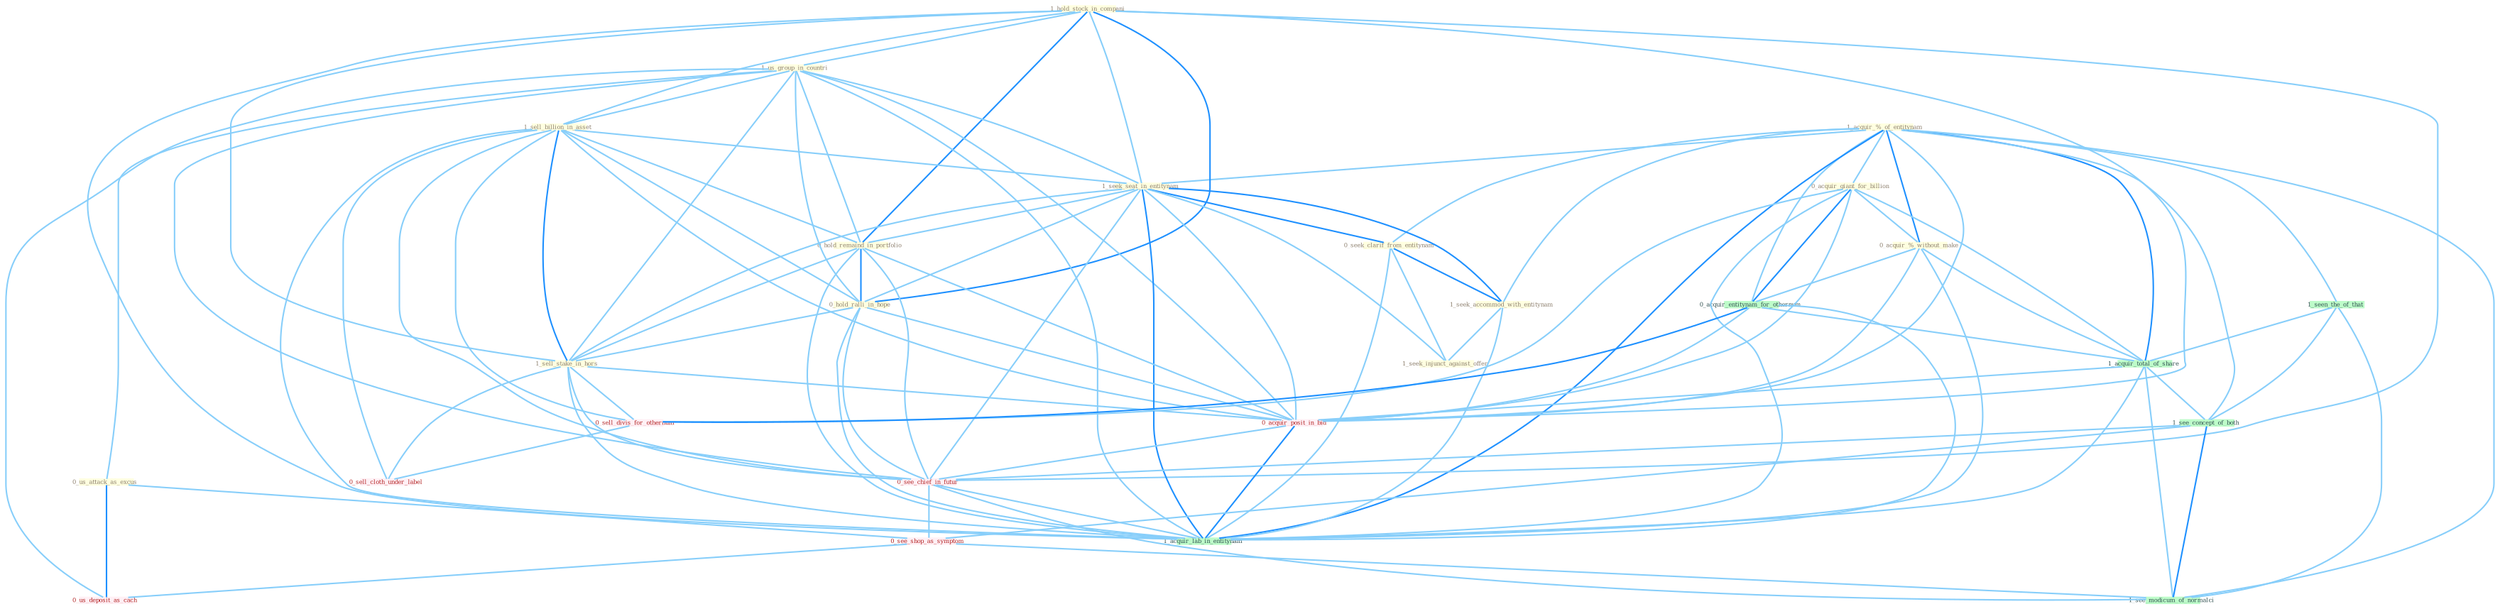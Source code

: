 Graph G{ 
    node
    [shape=polygon,style=filled,width=.5,height=.06,color="#BDFCC9",fixedsize=true,fontsize=4,
    fontcolor="#2f4f4f"];
    {node
    [color="#ffffe0", fontcolor="#8b7d6b"] "1_acquir_%_of_entitynam " "0_acquir_giant_for_billion " "1_hold_stock_in_compani " "1_us_group_in_countri " "1_sell_billion_in_asset " "1_seek_seat_in_entitynam " "0_us_attack_as_excus " "0_hold_remaind_in_portfolio " "0_seek_clarif_from_entitynam " "0_hold_ralli_in_hope " "1_seek_accommod_with_entitynam " "1_seek_injunct_against_offer " "0_acquir_%_without_make " "1_sell_stake_in_hors "}
{node [color="#fff0f5", fontcolor="#b22222"] "0_sell_divis_for_othernum " "0_sell_cloth_under_label " "0_acquir_posit_in_bid " "0_see_chief_in_futur " "0_see_shop_as_symptom " "0_us_deposit_as_cach "}
edge [color="#B0E2FF"];

	"1_acquir_%_of_entitynam " -- "0_acquir_giant_for_billion " [w="1", color="#87cefa" ];
	"1_acquir_%_of_entitynam " -- "1_seek_seat_in_entitynam " [w="1", color="#87cefa" ];
	"1_acquir_%_of_entitynam " -- "0_seek_clarif_from_entitynam " [w="1", color="#87cefa" ];
	"1_acquir_%_of_entitynam " -- "1_seek_accommod_with_entitynam " [w="1", color="#87cefa" ];
	"1_acquir_%_of_entitynam " -- "0_acquir_%_without_make " [w="2", color="#1e90ff" , len=0.8];
	"1_acquir_%_of_entitynam " -- "0_acquir_entitynam_for_othernum " [w="1", color="#87cefa" ];
	"1_acquir_%_of_entitynam " -- "1_seen_the_of_that " [w="1", color="#87cefa" ];
	"1_acquir_%_of_entitynam " -- "1_acquir_total_of_share " [w="2", color="#1e90ff" , len=0.8];
	"1_acquir_%_of_entitynam " -- "0_acquir_posit_in_bid " [w="1", color="#87cefa" ];
	"1_acquir_%_of_entitynam " -- "1_see_concept_of_both " [w="1", color="#87cefa" ];
	"1_acquir_%_of_entitynam " -- "1_acquir_lab_in_entitynam " [w="2", color="#1e90ff" , len=0.8];
	"1_acquir_%_of_entitynam " -- "1_see_modicum_of_normalci " [w="1", color="#87cefa" ];
	"0_acquir_giant_for_billion " -- "0_acquir_%_without_make " [w="1", color="#87cefa" ];
	"0_acquir_giant_for_billion " -- "0_acquir_entitynam_for_othernum " [w="2", color="#1e90ff" , len=0.8];
	"0_acquir_giant_for_billion " -- "0_sell_divis_for_othernum " [w="1", color="#87cefa" ];
	"0_acquir_giant_for_billion " -- "1_acquir_total_of_share " [w="1", color="#87cefa" ];
	"0_acquir_giant_for_billion " -- "0_acquir_posit_in_bid " [w="1", color="#87cefa" ];
	"0_acquir_giant_for_billion " -- "1_acquir_lab_in_entitynam " [w="1", color="#87cefa" ];
	"1_hold_stock_in_compani " -- "1_us_group_in_countri " [w="1", color="#87cefa" ];
	"1_hold_stock_in_compani " -- "1_sell_billion_in_asset " [w="1", color="#87cefa" ];
	"1_hold_stock_in_compani " -- "1_seek_seat_in_entitynam " [w="1", color="#87cefa" ];
	"1_hold_stock_in_compani " -- "0_hold_remaind_in_portfolio " [w="2", color="#1e90ff" , len=0.8];
	"1_hold_stock_in_compani " -- "0_hold_ralli_in_hope " [w="2", color="#1e90ff" , len=0.8];
	"1_hold_stock_in_compani " -- "1_sell_stake_in_hors " [w="1", color="#87cefa" ];
	"1_hold_stock_in_compani " -- "0_acquir_posit_in_bid " [w="1", color="#87cefa" ];
	"1_hold_stock_in_compani " -- "0_see_chief_in_futur " [w="1", color="#87cefa" ];
	"1_hold_stock_in_compani " -- "1_acquir_lab_in_entitynam " [w="1", color="#87cefa" ];
	"1_us_group_in_countri " -- "1_sell_billion_in_asset " [w="1", color="#87cefa" ];
	"1_us_group_in_countri " -- "1_seek_seat_in_entitynam " [w="1", color="#87cefa" ];
	"1_us_group_in_countri " -- "0_us_attack_as_excus " [w="1", color="#87cefa" ];
	"1_us_group_in_countri " -- "0_hold_remaind_in_portfolio " [w="1", color="#87cefa" ];
	"1_us_group_in_countri " -- "0_hold_ralli_in_hope " [w="1", color="#87cefa" ];
	"1_us_group_in_countri " -- "1_sell_stake_in_hors " [w="1", color="#87cefa" ];
	"1_us_group_in_countri " -- "0_acquir_posit_in_bid " [w="1", color="#87cefa" ];
	"1_us_group_in_countri " -- "0_see_chief_in_futur " [w="1", color="#87cefa" ];
	"1_us_group_in_countri " -- "1_acquir_lab_in_entitynam " [w="1", color="#87cefa" ];
	"1_us_group_in_countri " -- "0_us_deposit_as_cach " [w="1", color="#87cefa" ];
	"1_sell_billion_in_asset " -- "1_seek_seat_in_entitynam " [w="1", color="#87cefa" ];
	"1_sell_billion_in_asset " -- "0_hold_remaind_in_portfolio " [w="1", color="#87cefa" ];
	"1_sell_billion_in_asset " -- "0_hold_ralli_in_hope " [w="1", color="#87cefa" ];
	"1_sell_billion_in_asset " -- "1_sell_stake_in_hors " [w="2", color="#1e90ff" , len=0.8];
	"1_sell_billion_in_asset " -- "0_sell_divis_for_othernum " [w="1", color="#87cefa" ];
	"1_sell_billion_in_asset " -- "0_sell_cloth_under_label " [w="1", color="#87cefa" ];
	"1_sell_billion_in_asset " -- "0_acquir_posit_in_bid " [w="1", color="#87cefa" ];
	"1_sell_billion_in_asset " -- "0_see_chief_in_futur " [w="1", color="#87cefa" ];
	"1_sell_billion_in_asset " -- "1_acquir_lab_in_entitynam " [w="1", color="#87cefa" ];
	"1_seek_seat_in_entitynam " -- "0_hold_remaind_in_portfolio " [w="1", color="#87cefa" ];
	"1_seek_seat_in_entitynam " -- "0_seek_clarif_from_entitynam " [w="2", color="#1e90ff" , len=0.8];
	"1_seek_seat_in_entitynam " -- "0_hold_ralli_in_hope " [w="1", color="#87cefa" ];
	"1_seek_seat_in_entitynam " -- "1_seek_accommod_with_entitynam " [w="2", color="#1e90ff" , len=0.8];
	"1_seek_seat_in_entitynam " -- "1_seek_injunct_against_offer " [w="1", color="#87cefa" ];
	"1_seek_seat_in_entitynam " -- "1_sell_stake_in_hors " [w="1", color="#87cefa" ];
	"1_seek_seat_in_entitynam " -- "0_acquir_posit_in_bid " [w="1", color="#87cefa" ];
	"1_seek_seat_in_entitynam " -- "0_see_chief_in_futur " [w="1", color="#87cefa" ];
	"1_seek_seat_in_entitynam " -- "1_acquir_lab_in_entitynam " [w="2", color="#1e90ff" , len=0.8];
	"0_us_attack_as_excus " -- "0_see_shop_as_symptom " [w="1", color="#87cefa" ];
	"0_us_attack_as_excus " -- "0_us_deposit_as_cach " [w="2", color="#1e90ff" , len=0.8];
	"0_hold_remaind_in_portfolio " -- "0_hold_ralli_in_hope " [w="2", color="#1e90ff" , len=0.8];
	"0_hold_remaind_in_portfolio " -- "1_sell_stake_in_hors " [w="1", color="#87cefa" ];
	"0_hold_remaind_in_portfolio " -- "0_acquir_posit_in_bid " [w="1", color="#87cefa" ];
	"0_hold_remaind_in_portfolio " -- "0_see_chief_in_futur " [w="1", color="#87cefa" ];
	"0_hold_remaind_in_portfolio " -- "1_acquir_lab_in_entitynam " [w="1", color="#87cefa" ];
	"0_seek_clarif_from_entitynam " -- "1_seek_accommod_with_entitynam " [w="2", color="#1e90ff" , len=0.8];
	"0_seek_clarif_from_entitynam " -- "1_seek_injunct_against_offer " [w="1", color="#87cefa" ];
	"0_seek_clarif_from_entitynam " -- "1_acquir_lab_in_entitynam " [w="1", color="#87cefa" ];
	"0_hold_ralli_in_hope " -- "1_sell_stake_in_hors " [w="1", color="#87cefa" ];
	"0_hold_ralli_in_hope " -- "0_acquir_posit_in_bid " [w="1", color="#87cefa" ];
	"0_hold_ralli_in_hope " -- "0_see_chief_in_futur " [w="1", color="#87cefa" ];
	"0_hold_ralli_in_hope " -- "1_acquir_lab_in_entitynam " [w="1", color="#87cefa" ];
	"1_seek_accommod_with_entitynam " -- "1_seek_injunct_against_offer " [w="1", color="#87cefa" ];
	"1_seek_accommod_with_entitynam " -- "1_acquir_lab_in_entitynam " [w="1", color="#87cefa" ];
	"0_acquir_%_without_make " -- "0_acquir_entitynam_for_othernum " [w="1", color="#87cefa" ];
	"0_acquir_%_without_make " -- "1_acquir_total_of_share " [w="1", color="#87cefa" ];
	"0_acquir_%_without_make " -- "0_acquir_posit_in_bid " [w="1", color="#87cefa" ];
	"0_acquir_%_without_make " -- "1_acquir_lab_in_entitynam " [w="1", color="#87cefa" ];
	"1_sell_stake_in_hors " -- "0_sell_divis_for_othernum " [w="1", color="#87cefa" ];
	"1_sell_stake_in_hors " -- "0_sell_cloth_under_label " [w="1", color="#87cefa" ];
	"1_sell_stake_in_hors " -- "0_acquir_posit_in_bid " [w="1", color="#87cefa" ];
	"1_sell_stake_in_hors " -- "0_see_chief_in_futur " [w="1", color="#87cefa" ];
	"1_sell_stake_in_hors " -- "1_acquir_lab_in_entitynam " [w="1", color="#87cefa" ];
	"0_acquir_entitynam_for_othernum " -- "0_sell_divis_for_othernum " [w="2", color="#1e90ff" , len=0.8];
	"0_acquir_entitynam_for_othernum " -- "1_acquir_total_of_share " [w="1", color="#87cefa" ];
	"0_acquir_entitynam_for_othernum " -- "0_acquir_posit_in_bid " [w="1", color="#87cefa" ];
	"0_acquir_entitynam_for_othernum " -- "1_acquir_lab_in_entitynam " [w="1", color="#87cefa" ];
	"1_seen_the_of_that " -- "1_acquir_total_of_share " [w="1", color="#87cefa" ];
	"1_seen_the_of_that " -- "1_see_concept_of_both " [w="1", color="#87cefa" ];
	"1_seen_the_of_that " -- "1_see_modicum_of_normalci " [w="1", color="#87cefa" ];
	"0_sell_divis_for_othernum " -- "0_sell_cloth_under_label " [w="1", color="#87cefa" ];
	"1_acquir_total_of_share " -- "0_acquir_posit_in_bid " [w="1", color="#87cefa" ];
	"1_acquir_total_of_share " -- "1_see_concept_of_both " [w="1", color="#87cefa" ];
	"1_acquir_total_of_share " -- "1_acquir_lab_in_entitynam " [w="1", color="#87cefa" ];
	"1_acquir_total_of_share " -- "1_see_modicum_of_normalci " [w="1", color="#87cefa" ];
	"0_acquir_posit_in_bid " -- "0_see_chief_in_futur " [w="1", color="#87cefa" ];
	"0_acquir_posit_in_bid " -- "1_acquir_lab_in_entitynam " [w="2", color="#1e90ff" , len=0.8];
	"1_see_concept_of_both " -- "0_see_chief_in_futur " [w="1", color="#87cefa" ];
	"1_see_concept_of_both " -- "0_see_shop_as_symptom " [w="1", color="#87cefa" ];
	"1_see_concept_of_both " -- "1_see_modicum_of_normalci " [w="2", color="#1e90ff" , len=0.8];
	"0_see_chief_in_futur " -- "0_see_shop_as_symptom " [w="1", color="#87cefa" ];
	"0_see_chief_in_futur " -- "1_acquir_lab_in_entitynam " [w="1", color="#87cefa" ];
	"0_see_chief_in_futur " -- "1_see_modicum_of_normalci " [w="1", color="#87cefa" ];
	"0_see_shop_as_symptom " -- "0_us_deposit_as_cach " [w="1", color="#87cefa" ];
	"0_see_shop_as_symptom " -- "1_see_modicum_of_normalci " [w="1", color="#87cefa" ];
}
